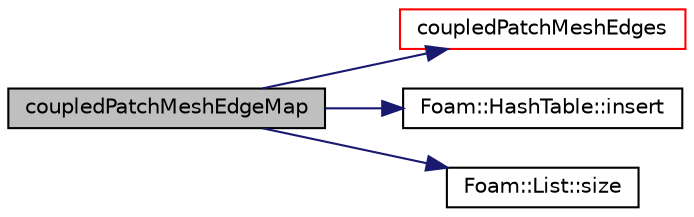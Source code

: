 digraph "coupledPatchMeshEdgeMap"
{
  bgcolor="transparent";
  edge [fontname="Helvetica",fontsize="10",labelfontname="Helvetica",labelfontsize="10"];
  node [fontname="Helvetica",fontsize="10",shape=record];
  rankdir="LR";
  Node2029 [label="coupledPatchMeshEdgeMap",height=0.2,width=0.4,color="black", fillcolor="grey75", style="filled", fontcolor="black"];
  Node2029 -> Node2030 [color="midnightblue",fontsize="10",style="solid",fontname="Helvetica"];
  Node2030 [label="coupledPatchMeshEdges",height=0.2,width=0.4,color="red",URL="$a28485.html#aa00f3e08eda303a5809080b2474441b3",tooltip="Return map from coupledPatch edges to mesh edges. "];
  Node2029 -> Node2091 [color="midnightblue",fontsize="10",style="solid",fontname="Helvetica"];
  Node2091 [label="Foam::HashTable::insert",height=0.2,width=0.4,color="black",URL="$a26841.html#a5eee1e0e199ad59b9cb3916cd42156e0",tooltip="Insert a new hashedEntry. "];
  Node2029 -> Node2092 [color="midnightblue",fontsize="10",style="solid",fontname="Helvetica"];
  Node2092 [label="Foam::List::size",height=0.2,width=0.4,color="black",URL="$a26833.html#a8a5f6fa29bd4b500caf186f60245b384",tooltip="Override size to be inconsistent with allocated storage. "];
}
